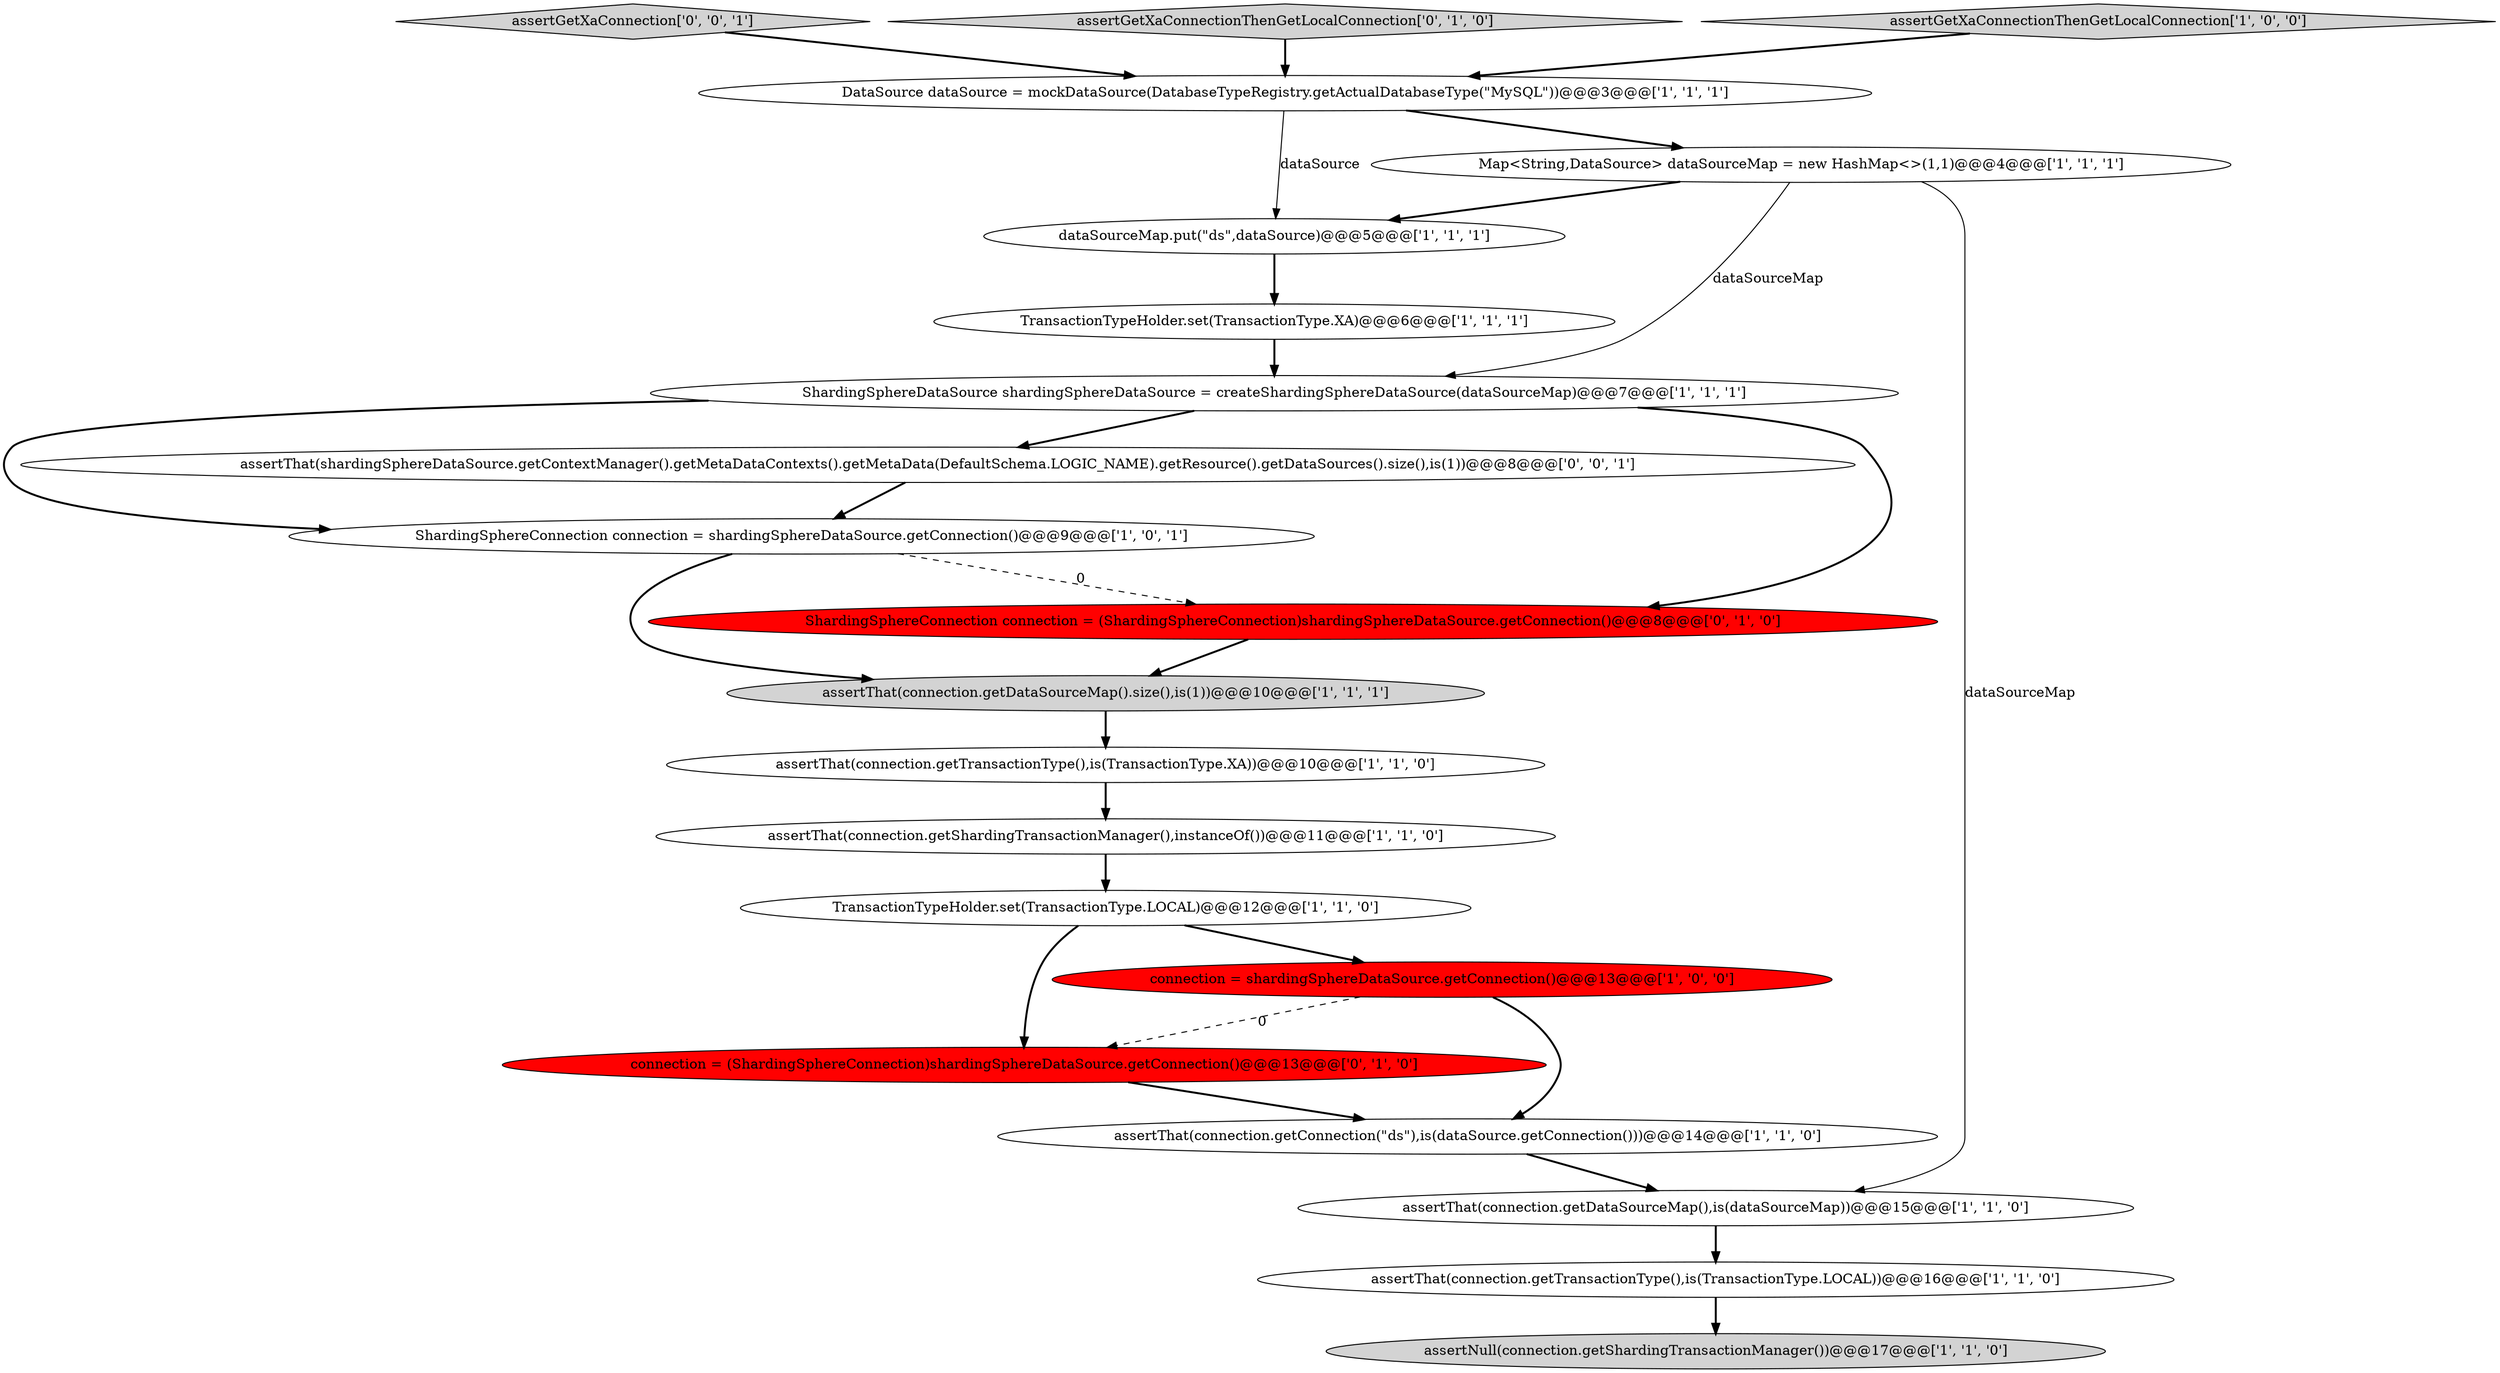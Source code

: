 digraph {
14 [style = filled, label = "ShardingSphereDataSource shardingSphereDataSource = createShardingSphereDataSource(dataSourceMap)@@@7@@@['1', '1', '1']", fillcolor = white, shape = ellipse image = "AAA0AAABBB1BBB"];
19 [style = filled, label = "assertGetXaConnection['0', '0', '1']", fillcolor = lightgray, shape = diamond image = "AAA0AAABBB3BBB"];
16 [style = filled, label = "connection = (ShardingSphereConnection)shardingSphereDataSource.getConnection()@@@13@@@['0', '1', '0']", fillcolor = red, shape = ellipse image = "AAA1AAABBB2BBB"];
12 [style = filled, label = "assertThat(connection.getDataSourceMap().size(),is(1))@@@10@@@['1', '1', '1']", fillcolor = lightgray, shape = ellipse image = "AAA0AAABBB1BBB"];
5 [style = filled, label = "assertThat(connection.getShardingTransactionManager(),instanceOf())@@@11@@@['1', '1', '0']", fillcolor = white, shape = ellipse image = "AAA0AAABBB1BBB"];
1 [style = filled, label = "assertThat(connection.getTransactionType(),is(TransactionType.LOCAL))@@@16@@@['1', '1', '0']", fillcolor = white, shape = ellipse image = "AAA0AAABBB1BBB"];
0 [style = filled, label = "ShardingSphereConnection connection = shardingSphereDataSource.getConnection()@@@9@@@['1', '0', '1']", fillcolor = white, shape = ellipse image = "AAA0AAABBB1BBB"];
17 [style = filled, label = "assertGetXaConnectionThenGetLocalConnection['0', '1', '0']", fillcolor = lightgray, shape = diamond image = "AAA0AAABBB2BBB"];
13 [style = filled, label = "DataSource dataSource = mockDataSource(DatabaseTypeRegistry.getActualDatabaseType(\"MySQL\"))@@@3@@@['1', '1', '1']", fillcolor = white, shape = ellipse image = "AAA0AAABBB1BBB"];
6 [style = filled, label = "assertThat(connection.getDataSourceMap(),is(dataSourceMap))@@@15@@@['1', '1', '0']", fillcolor = white, shape = ellipse image = "AAA0AAABBB1BBB"];
9 [style = filled, label = "dataSourceMap.put(\"ds\",dataSource)@@@5@@@['1', '1', '1']", fillcolor = white, shape = ellipse image = "AAA0AAABBB1BBB"];
10 [style = filled, label = "TransactionTypeHolder.set(TransactionType.XA)@@@6@@@['1', '1', '1']", fillcolor = white, shape = ellipse image = "AAA0AAABBB1BBB"];
20 [style = filled, label = "assertThat(shardingSphereDataSource.getContextManager().getMetaDataContexts().getMetaData(DefaultSchema.LOGIC_NAME).getResource().getDataSources().size(),is(1))@@@8@@@['0', '0', '1']", fillcolor = white, shape = ellipse image = "AAA0AAABBB3BBB"];
4 [style = filled, label = "assertThat(connection.getTransactionType(),is(TransactionType.XA))@@@10@@@['1', '1', '0']", fillcolor = white, shape = ellipse image = "AAA0AAABBB1BBB"];
11 [style = filled, label = "assertGetXaConnectionThenGetLocalConnection['1', '0', '0']", fillcolor = lightgray, shape = diamond image = "AAA0AAABBB1BBB"];
15 [style = filled, label = "TransactionTypeHolder.set(TransactionType.LOCAL)@@@12@@@['1', '1', '0']", fillcolor = white, shape = ellipse image = "AAA0AAABBB1BBB"];
8 [style = filled, label = "Map<String,DataSource> dataSourceMap = new HashMap<>(1,1)@@@4@@@['1', '1', '1']", fillcolor = white, shape = ellipse image = "AAA0AAABBB1BBB"];
3 [style = filled, label = "assertThat(connection.getConnection(\"ds\"),is(dataSource.getConnection()))@@@14@@@['1', '1', '0']", fillcolor = white, shape = ellipse image = "AAA0AAABBB1BBB"];
7 [style = filled, label = "assertNull(connection.getShardingTransactionManager())@@@17@@@['1', '1', '0']", fillcolor = lightgray, shape = ellipse image = "AAA0AAABBB1BBB"];
2 [style = filled, label = "connection = shardingSphereDataSource.getConnection()@@@13@@@['1', '0', '0']", fillcolor = red, shape = ellipse image = "AAA1AAABBB1BBB"];
18 [style = filled, label = "ShardingSphereConnection connection = (ShardingSphereConnection)shardingSphereDataSource.getConnection()@@@8@@@['0', '1', '0']", fillcolor = red, shape = ellipse image = "AAA1AAABBB2BBB"];
16->3 [style = bold, label=""];
15->2 [style = bold, label=""];
10->14 [style = bold, label=""];
0->12 [style = bold, label=""];
2->3 [style = bold, label=""];
20->0 [style = bold, label=""];
13->9 [style = solid, label="dataSource"];
18->12 [style = bold, label=""];
5->15 [style = bold, label=""];
3->6 [style = bold, label=""];
9->10 [style = bold, label=""];
15->16 [style = bold, label=""];
1->7 [style = bold, label=""];
6->1 [style = bold, label=""];
19->13 [style = bold, label=""];
14->0 [style = bold, label=""];
12->4 [style = bold, label=""];
2->16 [style = dashed, label="0"];
11->13 [style = bold, label=""];
8->9 [style = bold, label=""];
8->6 [style = solid, label="dataSourceMap"];
0->18 [style = dashed, label="0"];
14->18 [style = bold, label=""];
17->13 [style = bold, label=""];
13->8 [style = bold, label=""];
4->5 [style = bold, label=""];
14->20 [style = bold, label=""];
8->14 [style = solid, label="dataSourceMap"];
}
